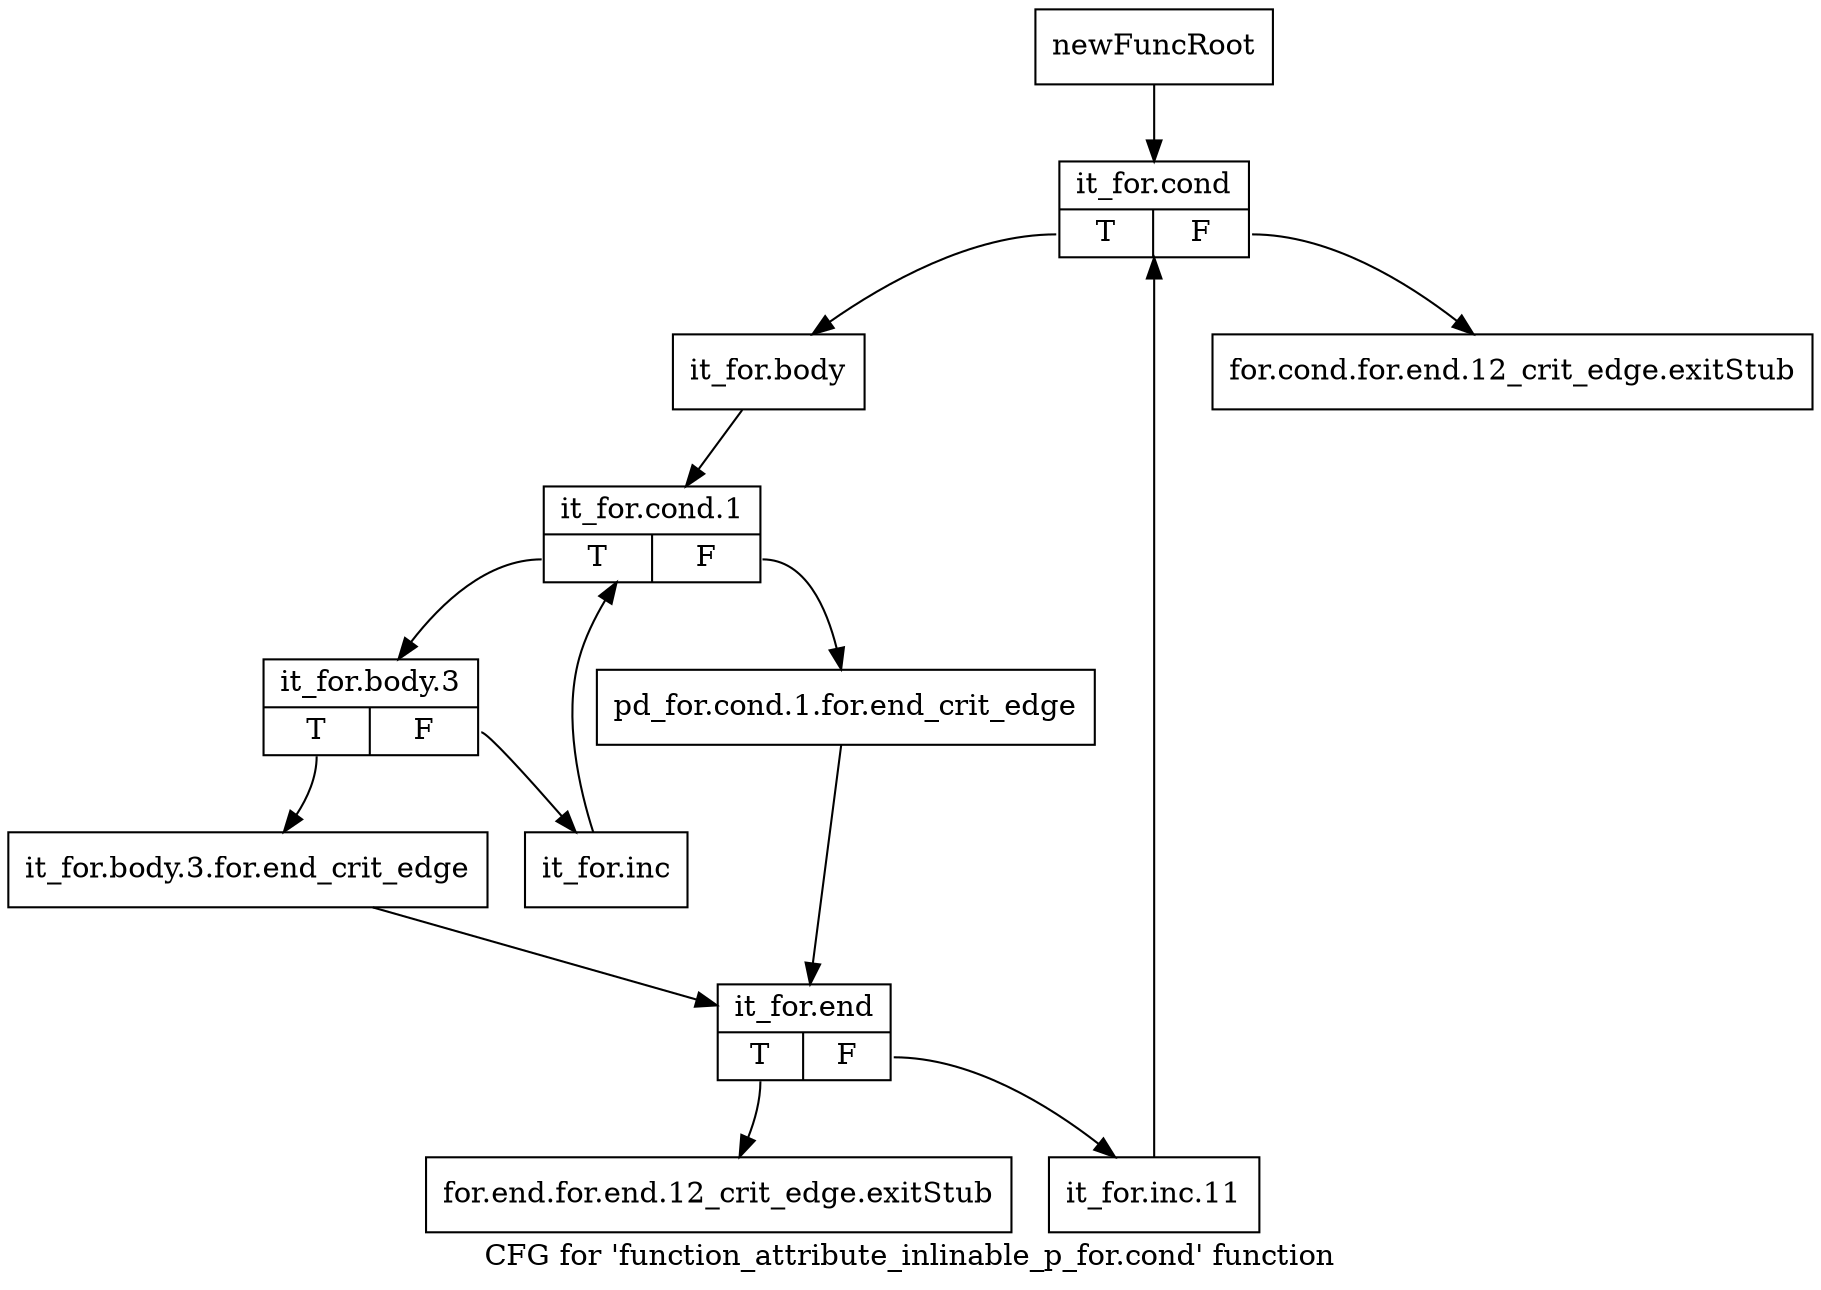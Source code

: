 digraph "CFG for 'function_attribute_inlinable_p_for.cond' function" {
	label="CFG for 'function_attribute_inlinable_p_for.cond' function";

	Node0xb2f1a20 [shape=record,label="{newFuncRoot}"];
	Node0xb2f1a20 -> Node0xb2f1f60;
	Node0xb2f1a70 [shape=record,label="{for.cond.for.end.12_crit_edge.exitStub}"];
	Node0xb2f1ac0 [shape=record,label="{for.end.for.end.12_crit_edge.exitStub}"];
	Node0xb2f1f60 [shape=record,label="{it_for.cond|{<s0>T|<s1>F}}"];
	Node0xb2f1f60:s0 -> Node0xb2f1fb0;
	Node0xb2f1f60:s1 -> Node0xb2f1a70;
	Node0xb2f1fb0 [shape=record,label="{it_for.body}"];
	Node0xb2f1fb0 -> Node0xb2f2000;
	Node0xb2f2000 [shape=record,label="{it_for.cond.1|{<s0>T|<s1>F}}"];
	Node0xb2f2000:s0 -> Node0xb2f20a0;
	Node0xb2f2000:s1 -> Node0xb2f2050;
	Node0xb2f2050 [shape=record,label="{pd_for.cond.1.for.end_crit_edge}"];
	Node0xb2f2050 -> Node0xb2f2190;
	Node0xb2f20a0 [shape=record,label="{it_for.body.3|{<s0>T|<s1>F}}"];
	Node0xb2f20a0:s0 -> Node0xb2f2140;
	Node0xb2f20a0:s1 -> Node0xb2f20f0;
	Node0xb2f20f0 [shape=record,label="{it_for.inc}"];
	Node0xb2f20f0 -> Node0xb2f2000;
	Node0xb2f2140 [shape=record,label="{it_for.body.3.for.end_crit_edge}"];
	Node0xb2f2140 -> Node0xb2f2190;
	Node0xb2f2190 [shape=record,label="{it_for.end|{<s0>T|<s1>F}}"];
	Node0xb2f2190:s0 -> Node0xb2f1ac0;
	Node0xb2f2190:s1 -> Node0xb2f21e0;
	Node0xb2f21e0 [shape=record,label="{it_for.inc.11}"];
	Node0xb2f21e0 -> Node0xb2f1f60;
}
